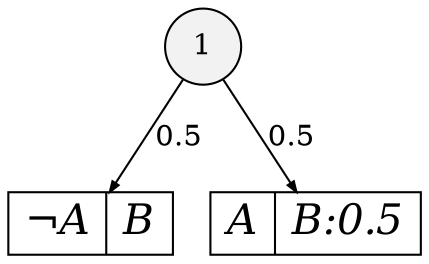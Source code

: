 digraph sdd {

overlap=false

n15 [label= "1",style=filled,fillcolor=gray95,shape=circle,height=.25,width=.25];
n15e0
    [label= "<L>&not;A|<R>B",
    shape=record,
    fontsize=20,
    fontname="Times-Italic",
    fillcolor=white,
    style=filled,
    fixedsize=false,
    height=.30];

n15->n15e0 [arrowsize=.50, label="0.5"];
n15e1
    [label= "<L>A|<R>B:0.5",
    shape=record,
    fontsize=20,
    fontname="Times-Italic",
    fillcolor=white,
    style=filled,
    fixedsize=false,
    height=.30];

n15->n15e1 [arrowsize=.50, label="0.5"];


}